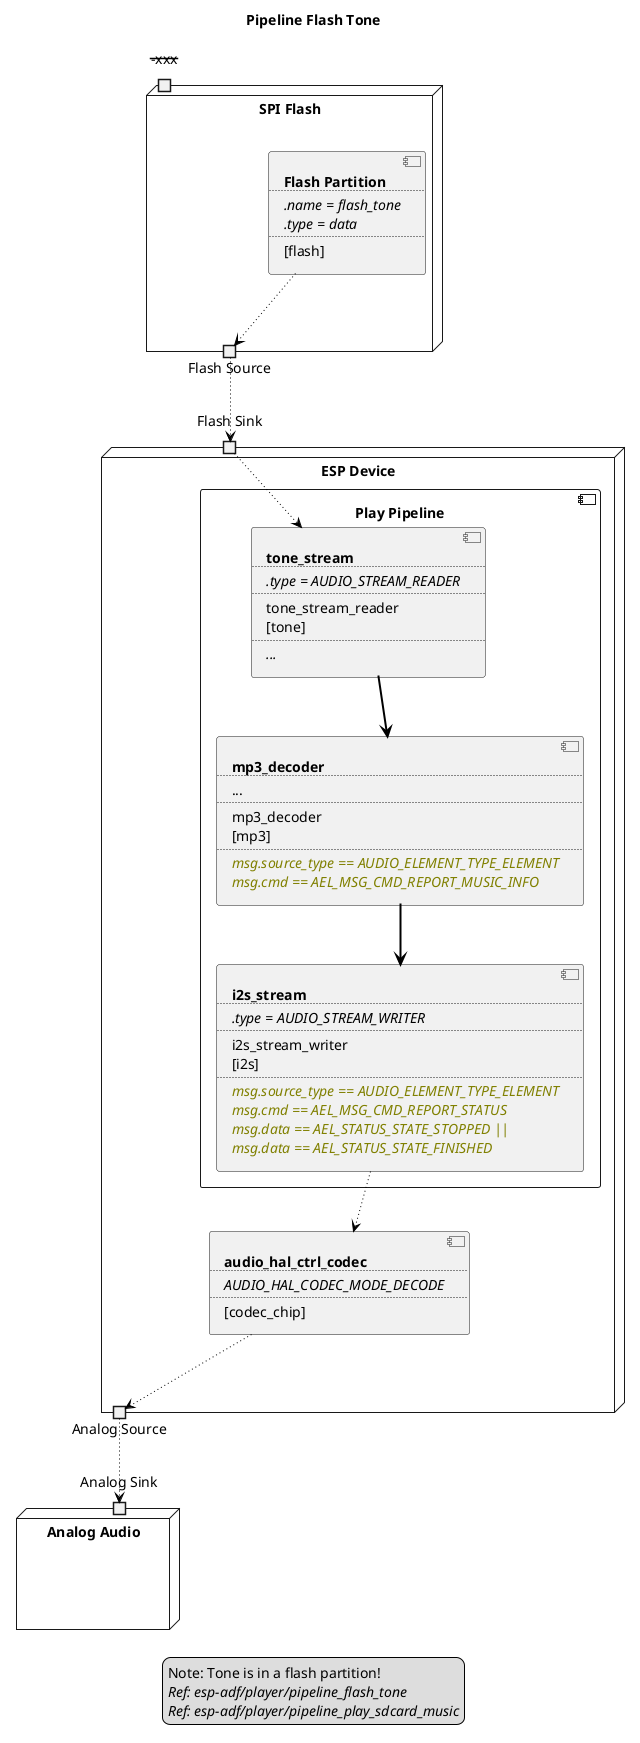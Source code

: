 ﻿@startuml pipeline_flash_tone
title Pipeline Flash Tone
allowmixing

legend
Note: Tone is in a flash partition!
//Ref: esp-adf/player/pipeline_flash_tone//
//Ref: esp-adf/player/pipeline_play_sdcard_music//
end legend

node "SPI Flash" as Flash {

    portin "---xxx--" as nothing

    component FlashTone [
        <b>Flash Partition
        ....
        <i>.name = flash_tone
        <i>.type = data
        ....
        [flash]
    ]

    portout "Flash Source" as FlashSource
}

node "ESP Device" as ESPDevice {

    portin "Flash Sink" as FlashSink

    component "Play Pipeline" as PlayPipeline {

        component ToneStream [
            <b>tone_stream
            ....
            <i>.type = AUDIO_STREAM_READER
            ....
            tone_stream_reader
            [tone]
            ....
            <i>...
        ]

        component Mp3Decoder [
            <b>mp3_decoder
            ....
            ...
            ....
            mp3_decoder
            [mp3]
            ....
            <i><color olive>msg.source_type == AUDIO_ELEMENT_TYPE_ELEMENT
            <i><color olive>msg.cmd == AEL_MSG_CMD_REPORT_MUSIC_INFO
        ]

        component I2SStream [
            <b>i2s_stream
            ....
            <i>.type = AUDIO_STREAM_WRITER
            ....
            i2s_stream_writer
            [i2s]
            ....
            <i><color olive>msg.source_type == AUDIO_ELEMENT_TYPE_ELEMENT
            <i><color olive>msg.cmd == AEL_MSG_CMD_REPORT_STATUS
            <i><color olive>msg.data == AEL_STATUS_STATE_STOPPED ||
            <i><color olive>msg.data == AEL_STATUS_STATE_FINISHED
        ]
    }

    component HALCodec [
        <b>audio_hal_ctrl_codec
        ....
        <i>AUDIO_HAL_CODEC_MODE_DECODE
        ....
        [codec_chip]
    ]

    portout "Analog Source" as AnalogSource
} 

node "Analog Audio" as AnalogAudio  {
    portin "Analog Sink" as AnalogSink
}

FlashTone  --> FlashSource      #line:black;line.dotted;text:black
FlashSource --> FlashSink       #line:black;line.dotted;text:black

FlashSink  --> ToneStream       #line:black;line.dotted;text:black
ToneStream --> Mp3Decoder       #line:black;line.bold;text:black
Mp3Decoder --> I2SStream        #line:black;line.bold;text:black
I2SStream  --> HALCodec         #line:black;line.dotted;text:black
HALCodec   --> AnalogSource     #line:black;line.dotted;text:black

AnalogSource --> AnalogSink     #line:black;line.dotted;text:black

@enduml
